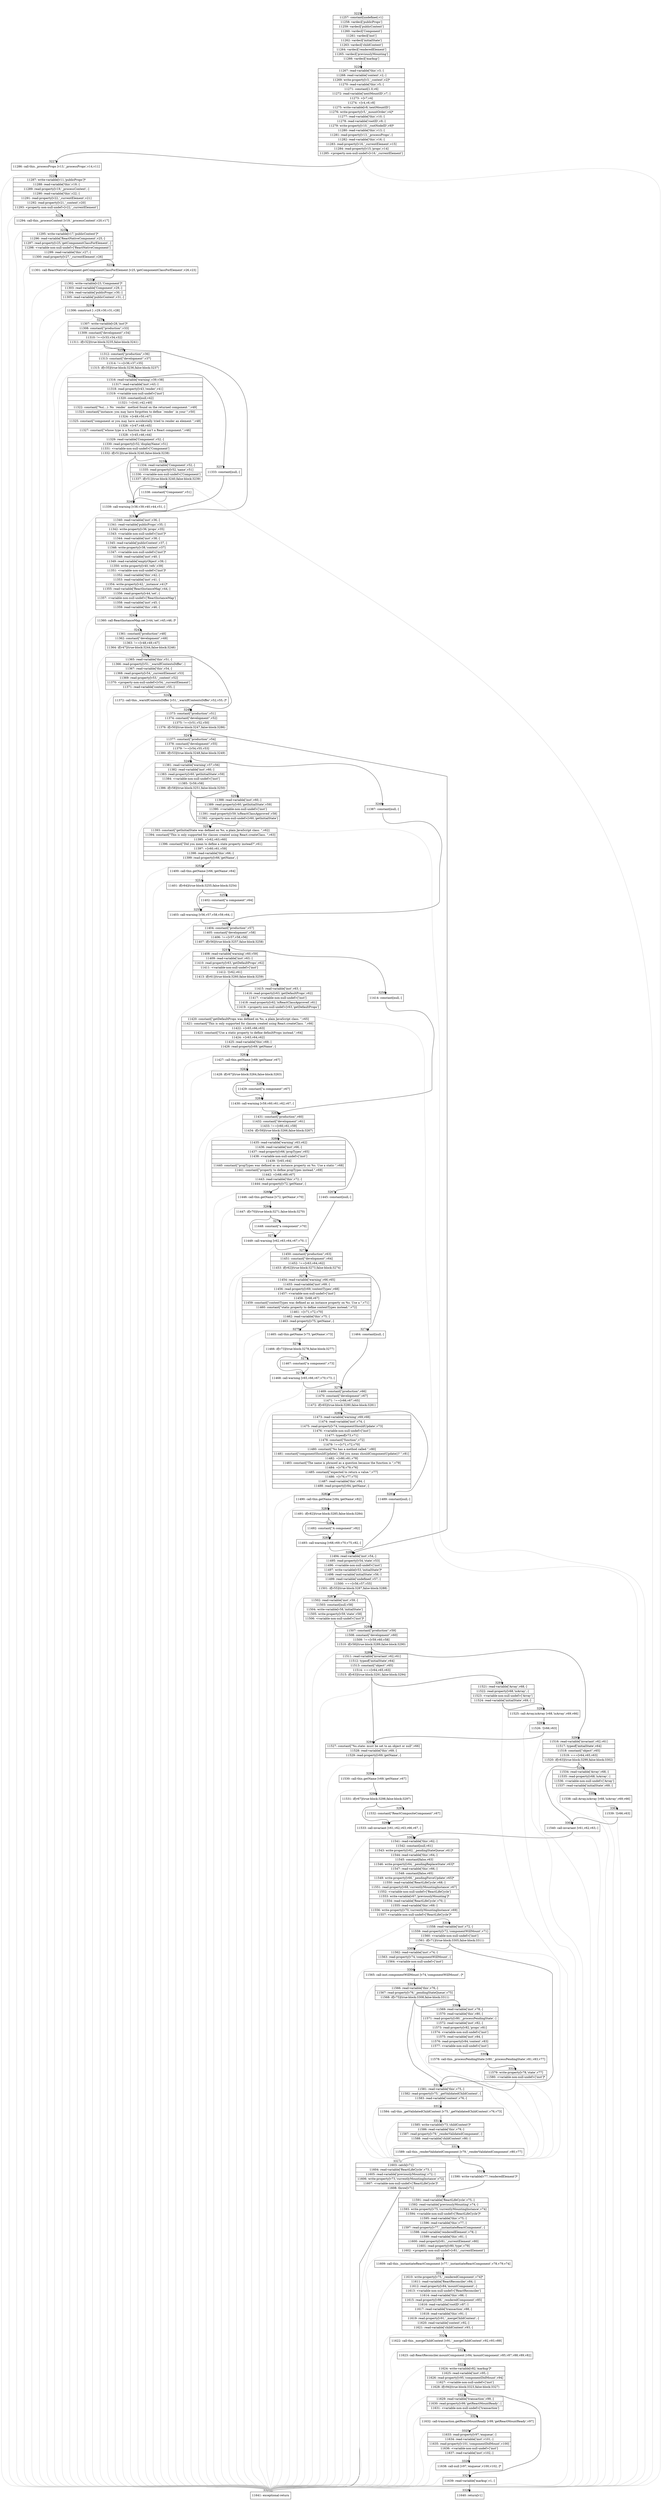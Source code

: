 digraph {
rankdir="TD"
BB_entry234[shape=none,label=""];
BB_entry234 -> BB3225 [tailport=s, headport=n, headlabel="    3225"]
BB3225 [shape=record label="{11257: constant[undefined,v1]|11258: vardecl['publicProps']|11259: vardecl['publicContext']|11260: vardecl['Component']|11261: vardecl['inst']|11262: vardecl['initialState']|11263: vardecl['childContext']|11264: vardecl['renderedElement']|11265: vardecl['previouslyMounting']|11266: vardecl['markup']}" ] 
BB3225 -> BB3226 [tailport=s, headport=n, headlabel="      3226"]
BB3226 [shape=record label="{11267: read-variable['this',v3,-]|11268: read-variable['context',v2,-]|11269: write-property[v3,'_context',v2]*|11270: read-variable['this',v5,-]|11271: constant[1.0,v6]|11272: read-variable['nextMountID',v7,-]|11273: +[v7,v4]|11274: +[v4,v6,v8]|11275: write-variable[v8,'nextMountID']|11276: write-property[v5,'_mountOrder',v4]*|11277: read-variable['this',v10,-]|11278: read-variable['rootID',v9,-]|11279: write-property[v10,'_rootNodeID',v9]*|11280: read-variable['this',v13,-]|11281: read-property[v13,'_processProps',-]|11282: read-variable['this',v16,-]|11283: read-property[v16,'_currentElement',v15]|11284: read-property[v15,'props',v14]|11285: \<property-non-null-undef\>[v16,'_currentElement']}" ] 
BB3226 -> BB3227 [tailport=s, headport=n, headlabel="      3227"]
BB3226 -> BB3329 [tailport=s, headport=n, color=gray, headlabel="      3329"]
BB3227 [shape=record label="{11286: call-this._processProps [v13,'_processProps',v14,v11]}" ] 
BB3227 -> BB3228 [tailport=s, headport=n, headlabel="      3228"]
BB3227 -> BB3329 [tailport=s, headport=n, color=gray]
BB3228 [shape=record label="{11287: write-variable[v11,'publicProps']*|11288: read-variable['this',v19,-]|11289: read-property[v19,'_processContext',-]|11290: read-variable['this',v22,-]|11291: read-property[v22,'_currentElement',v21]|11292: read-property[v21,'_context',v20]|11293: \<property-non-null-undef\>[v22,'_currentElement']}" ] 
BB3228 -> BB3229 [tailport=s, headport=n, headlabel="      3229"]
BB3228 -> BB3329 [tailport=s, headport=n, color=gray]
BB3229 [shape=record label="{11294: call-this._processContext [v19,'_processContext',v20,v17]}" ] 
BB3229 -> BB3230 [tailport=s, headport=n, headlabel="      3230"]
BB3229 -> BB3329 [tailport=s, headport=n, color=gray]
BB3230 [shape=record label="{11295: write-variable[v17,'publicContext']*|11296: read-variable['ReactNativeComponent',v25,-]|11297: read-property[v25,'getComponentClassForElement',-]|11298: \<variable-non-null-undef\>['ReactNativeComponent']|11299: read-variable['this',v27,-]|11300: read-property[v27,'_currentElement',v26]}" ] 
BB3230 -> BB3231 [tailport=s, headport=n, headlabel="      3231"]
BB3230 -> BB3329 [tailport=s, headport=n, color=gray]
BB3231 [shape=record label="{11301: call-ReactNativeComponent.getComponentClassForElement [v25,'getComponentClassForElement',v26,v23]}" ] 
BB3231 -> BB3232 [tailport=s, headport=n, headlabel="      3232"]
BB3231 -> BB3329 [tailport=s, headport=n, color=gray]
BB3232 [shape=record label="{11302: write-variable[v23,'Component']*|11303: read-variable['Component',v29,-]|11304: read-variable['publicProps',v30,-]|11305: read-variable['publicContext',v31,-]}" ] 
BB3232 -> BB3233 [tailport=s, headport=n, headlabel="      3233"]
BB3232 -> BB3329 [tailport=s, headport=n, color=gray]
BB3233 [shape=record label="{11306: construct [-,v29,v30,v31,v28]}" ] 
BB3233 -> BB3234 [tailport=s, headport=n, headlabel="      3234"]
BB3233 -> BB3329 [tailport=s, headport=n, color=gray]
BB3234 [shape=record label="{11307: write-variable[v28,'inst']*|11308: constant[\"production\",v33]|11309: constant[\"development\",v34]|11310: !==[v33,v34,v32]|11311: if[v32](true-block:3235,false-block:3241)}" ] 
BB3234 -> BB3235 [tailport=s, headport=n, headlabel="      3235"]
BB3234 -> BB3241 [tailport=s, headport=n, headlabel="      3241"]
BB3234 -> BB3329 [tailport=s, headport=n, color=gray]
BB3235 [shape=record label="{11312: constant[\"production\",v36]|11313: constant[\"development\",v37]|11314: !==[v36,v37,v35]|11315: if[v35](true-block:3236,false-block:3237)}" ] 
BB3235 -> BB3236 [tailport=s, headport=n, headlabel="      3236"]
BB3235 -> BB3237 [tailport=s, headport=n, headlabel="      3237"]
BB3235 -> BB3329 [tailport=s, headport=n, color=gray]
BB3236 [shape=record label="{11316: read-variable['warning',v39,v38]|11317: read-variable['inst',v43,-]|11318: read-property[v43,'render',v41]|11319: \<variable-non-null-undef\>['inst']|11320: constant[null,v42]|11321: !=[v41,v42,v40]|11322: constant[\"%s(...): No `render` method found on the returned component \",v49]|11323: constant[\"instance: you may have forgotten to define `render` in your \",v50]|11324: +[v49,v50,v47]|11325: constant[\"component or you may have accidentally tried to render an element \",v48]|11326: +[v47,v48,v45]|11327: constant[\"whose type is a function that isn't a React component.\",v46]|11328: +[v45,v46,v44]|11329: read-variable['Component',v52,-]|11330: read-property[v52,'displayName',v51]|11331: \<variable-non-null-undef\>['Component']|11332: if[v51](true-block:3240,false-block:3238)}" ] 
BB3236 -> BB3240 [tailport=s, headport=n, headlabel="      3240"]
BB3236 -> BB3238 [tailport=s, headport=n, headlabel="      3238"]
BB3236 -> BB3329 [tailport=s, headport=n, color=gray]
BB3237 [shape=record label="{11333: constant[null,-]}" ] 
BB3237 -> BB3241 [tailport=s, headport=n]
BB3238 [shape=record label="{11334: read-variable['Component',v52,-]|11335: read-property[v52,'name',v51]|11336: \<variable-non-null-undef\>['Component']|11337: if[v51](true-block:3240,false-block:3239)}" ] 
BB3238 -> BB3240 [tailport=s, headport=n]
BB3238 -> BB3239 [tailport=s, headport=n, headlabel="      3239"]
BB3238 -> BB3329 [tailport=s, headport=n, color=gray]
BB3239 [shape=record label="{11338: constant[\"Component\",v51]}" ] 
BB3239 -> BB3240 [tailport=s, headport=n]
BB3240 [shape=record label="{11339: call-warning [v38,v39,v40,v44,v51,-]}" ] 
BB3240 -> BB3241 [tailport=s, headport=n]
BB3240 -> BB3329 [tailport=s, headport=n, color=gray]
BB3241 [shape=record label="{11340: read-variable['inst',v36,-]|11341: read-variable['publicProps',v35,-]|11342: write-property[v36,'props',v35]|11343: \<variable-non-null-undef\>['inst']*|11344: read-variable['inst',v38,-]|11345: read-variable['publicContext',v37,-]|11346: write-property[v38,'context',v37]|11347: \<variable-non-null-undef\>['inst']*|11348: read-variable['inst',v40,-]|11349: read-variable['emptyObject',v39,-]|11350: write-property[v40,'refs',v39]|11351: \<variable-non-null-undef\>['inst']*|11352: read-variable['this',v42,-]|11353: read-variable['inst',v41,-]|11354: write-property[v42,'_instance',v41]*|11355: read-variable['ReactInstanceMap',v44,-]|11356: read-property[v44,'set',-]|11357: \<variable-non-null-undef\>['ReactInstanceMap']|11358: read-variable['inst',v45,-]|11359: read-variable['this',v46,-]}" ] 
BB3241 -> BB3242 [tailport=s, headport=n, headlabel="      3242"]
BB3241 -> BB3329 [tailport=s, headport=n, color=gray]
BB3242 [shape=record label="{11360: call-ReactInstanceMap.set [v44,'set',v45,v46,-]*}" ] 
BB3242 -> BB3243 [tailport=s, headport=n, headlabel="      3243"]
BB3242 -> BB3329 [tailport=s, headport=n, color=gray]
BB3243 [shape=record label="{11361: constant[\"production\",v48]|11362: constant[\"development\",v49]|11363: !==[v48,v49,v47]|11364: if[v47](true-block:3244,false-block:3246)}" ] 
BB3243 -> BB3244 [tailport=s, headport=n, headlabel="      3244"]
BB3243 -> BB3246 [tailport=s, headport=n, headlabel="      3246"]
BB3243 -> BB3329 [tailport=s, headport=n, color=gray]
BB3244 [shape=record label="{11365: read-variable['this',v51,-]|11366: read-property[v51,'_warnIfContextsDiffer',-]|11367: read-variable['this',v54,-]|11368: read-property[v54,'_currentElement',v53]|11369: read-property[v53,'_context',v52]|11370: \<property-non-null-undef\>[v54,'_currentElement']|11371: read-variable['context',v55,-]}" ] 
BB3244 -> BB3245 [tailport=s, headport=n, headlabel="      3245"]
BB3244 -> BB3329 [tailport=s, headport=n, color=gray]
BB3245 [shape=record label="{11372: call-this._warnIfContextsDiffer [v51,'_warnIfContextsDiffer',v52,v55,-]*}" ] 
BB3245 -> BB3246 [tailport=s, headport=n]
BB3245 -> BB3329 [tailport=s, headport=n, color=gray]
BB3246 [shape=record label="{11373: constant[\"production\",v51]|11374: constant[\"development\",v52]|11375: !==[v51,v52,v50]|11376: if[v50](true-block:3247,false-block:3286)}" ] 
BB3246 -> BB3247 [tailport=s, headport=n, headlabel="      3247"]
BB3246 -> BB3286 [tailport=s, headport=n, headlabel="      3286"]
BB3246 -> BB3329 [tailport=s, headport=n, color=gray]
BB3247 [shape=record label="{11377: constant[\"production\",v54]|11378: constant[\"development\",v55]|11379: !==[v54,v55,v53]|11380: if[v53](true-block:3248,false-block:3249)}" ] 
BB3247 -> BB3248 [tailport=s, headport=n, headlabel="      3248"]
BB3247 -> BB3249 [tailport=s, headport=n, headlabel="      3249"]
BB3247 -> BB3329 [tailport=s, headport=n, color=gray]
BB3248 [shape=record label="{11381: read-variable['warning',v57,v56]|11382: read-variable['inst',v60,-]|11383: read-property[v60,'getInitialState',v59]|11384: \<variable-non-null-undef\>['inst']|11385: ![v59,v58]|11386: if[v58](true-block:3251,false-block:3250)}" ] 
BB3248 -> BB3251 [tailport=s, headport=n, headlabel="      3251"]
BB3248 -> BB3250 [tailport=s, headport=n, headlabel="      3250"]
BB3248 -> BB3329 [tailport=s, headport=n, color=gray]
BB3249 [shape=record label="{11387: constant[null,-]}" ] 
BB3249 -> BB3256 [tailport=s, headport=n, headlabel="      3256"]
BB3250 [shape=record label="{11388: read-variable['inst',v60,-]|11389: read-property[v60,'getInitialState',v59]|11390: \<variable-non-null-undef\>['inst']|11391: read-property[v59,'isReactClassApproved',v58]|11392: \<property-non-null-undef\>[v60,'getInitialState']}" ] 
BB3250 -> BB3251 [tailport=s, headport=n]
BB3250 -> BB3329 [tailport=s, headport=n, color=gray]
BB3251 [shape=record label="{11393: constant[\"getInitialState was defined on %s, a plain JavaScript class. \",v62]|11394: constant[\"This is only supported for classes created using React.createClass. \",v63]|11395: +[v62,v63,v60]|11396: constant[\"Did you mean to define a state property instead?\",v61]|11397: +[v60,v61,v59]|11398: read-variable['this',v66,-]|11399: read-property[v66,'getName',-]}" ] 
BB3251 -> BB3252 [tailport=s, headport=n, headlabel="      3252"]
BB3251 -> BB3329 [tailport=s, headport=n, color=gray]
BB3252 [shape=record label="{11400: call-this.getName [v66,'getName',v64]}" ] 
BB3252 -> BB3253 [tailport=s, headport=n, headlabel="      3253"]
BB3252 -> BB3329 [tailport=s, headport=n, color=gray]
BB3253 [shape=record label="{11401: if[v64](true-block:3255,false-block:3254)}" ] 
BB3253 -> BB3255 [tailport=s, headport=n, headlabel="      3255"]
BB3253 -> BB3254 [tailport=s, headport=n, headlabel="      3254"]
BB3254 [shape=record label="{11402: constant[\"a component\",v64]}" ] 
BB3254 -> BB3255 [tailport=s, headport=n]
BB3255 [shape=record label="{11403: call-warning [v56,v57,v58,v59,v64,-]}" ] 
BB3255 -> BB3256 [tailport=s, headport=n]
BB3255 -> BB3329 [tailport=s, headport=n, color=gray]
BB3256 [shape=record label="{11404: constant[\"production\",v57]|11405: constant[\"development\",v58]|11406: !==[v57,v58,v56]|11407: if[v56](true-block:3257,false-block:3258)}" ] 
BB3256 -> BB3257 [tailport=s, headport=n, headlabel="      3257"]
BB3256 -> BB3258 [tailport=s, headport=n, headlabel="      3258"]
BB3256 -> BB3329 [tailport=s, headport=n, color=gray]
BB3257 [shape=record label="{11408: read-variable['warning',v60,v59]|11409: read-variable['inst',v63,-]|11410: read-property[v63,'getDefaultProps',v62]|11411: \<variable-non-null-undef\>['inst']|11412: ![v62,v61]|11413: if[v61](true-block:3260,false-block:3259)}" ] 
BB3257 -> BB3260 [tailport=s, headport=n, headlabel="      3260"]
BB3257 -> BB3259 [tailport=s, headport=n, headlabel="      3259"]
BB3257 -> BB3329 [tailport=s, headport=n, color=gray]
BB3258 [shape=record label="{11414: constant[null,-]}" ] 
BB3258 -> BB3265 [tailport=s, headport=n, headlabel="      3265"]
BB3259 [shape=record label="{11415: read-variable['inst',v63,-]|11416: read-property[v63,'getDefaultProps',v62]|11417: \<variable-non-null-undef\>['inst']|11418: read-property[v62,'isReactClassApproved',v61]|11419: \<property-non-null-undef\>[v63,'getDefaultProps']}" ] 
BB3259 -> BB3260 [tailport=s, headport=n]
BB3259 -> BB3329 [tailport=s, headport=n, color=gray]
BB3260 [shape=record label="{11420: constant[\"getDefaultProps was defined on %s, a plain JavaScript class. \",v65]|11421: constant[\"This is only supported for classes created using React.createClass. \",v66]|11422: +[v65,v66,v63]|11423: constant[\"Use a static property to define defaultProps instead.\",v64]|11424: +[v63,v64,v62]|11425: read-variable['this',v69,-]|11426: read-property[v69,'getName',-]}" ] 
BB3260 -> BB3261 [tailport=s, headport=n, headlabel="      3261"]
BB3260 -> BB3329 [tailport=s, headport=n, color=gray]
BB3261 [shape=record label="{11427: call-this.getName [v69,'getName',v67]}" ] 
BB3261 -> BB3262 [tailport=s, headport=n, headlabel="      3262"]
BB3261 -> BB3329 [tailport=s, headport=n, color=gray]
BB3262 [shape=record label="{11428: if[v67](true-block:3264,false-block:3263)}" ] 
BB3262 -> BB3264 [tailport=s, headport=n, headlabel="      3264"]
BB3262 -> BB3263 [tailport=s, headport=n, headlabel="      3263"]
BB3263 [shape=record label="{11429: constant[\"a component\",v67]}" ] 
BB3263 -> BB3264 [tailport=s, headport=n]
BB3264 [shape=record label="{11430: call-warning [v59,v60,v61,v62,v67,-]}" ] 
BB3264 -> BB3265 [tailport=s, headport=n]
BB3264 -> BB3329 [tailport=s, headport=n, color=gray]
BB3265 [shape=record label="{11431: constant[\"production\",v60]|11432: constant[\"development\",v61]|11433: !==[v60,v61,v59]|11434: if[v59](true-block:3266,false-block:3267)}" ] 
BB3265 -> BB3266 [tailport=s, headport=n, headlabel="      3266"]
BB3265 -> BB3267 [tailport=s, headport=n, headlabel="      3267"]
BB3265 -> BB3329 [tailport=s, headport=n, color=gray]
BB3266 [shape=record label="{11435: read-variable['warning',v63,v62]|11436: read-variable['inst',v66,-]|11437: read-property[v66,'propTypes',v65]|11438: \<variable-non-null-undef\>['inst']|11439: ![v65,v64]|11440: constant[\"propTypes was defined as an instance property on %s. Use a static \",v68]|11441: constant[\"property to define propTypes instead.\",v69]|11442: +[v68,v69,v67]|11443: read-variable['this',v72,-]|11444: read-property[v72,'getName',-]}" ] 
BB3266 -> BB3268 [tailport=s, headport=n, headlabel="      3268"]
BB3266 -> BB3329 [tailport=s, headport=n, color=gray]
BB3267 [shape=record label="{11445: constant[null,-]}" ] 
BB3267 -> BB3272 [tailport=s, headport=n, headlabel="      3272"]
BB3268 [shape=record label="{11446: call-this.getName [v72,'getName',v70]}" ] 
BB3268 -> BB3269 [tailport=s, headport=n, headlabel="      3269"]
BB3268 -> BB3329 [tailport=s, headport=n, color=gray]
BB3269 [shape=record label="{11447: if[v70](true-block:3271,false-block:3270)}" ] 
BB3269 -> BB3271 [tailport=s, headport=n, headlabel="      3271"]
BB3269 -> BB3270 [tailport=s, headport=n, headlabel="      3270"]
BB3270 [shape=record label="{11448: constant[\"a component\",v70]}" ] 
BB3270 -> BB3271 [tailport=s, headport=n]
BB3271 [shape=record label="{11449: call-warning [v62,v63,v64,v67,v70,-]}" ] 
BB3271 -> BB3272 [tailport=s, headport=n]
BB3271 -> BB3329 [tailport=s, headport=n, color=gray]
BB3272 [shape=record label="{11450: constant[\"production\",v63]|11451: constant[\"development\",v64]|11452: !==[v63,v64,v62]|11453: if[v62](true-block:3273,false-block:3274)}" ] 
BB3272 -> BB3273 [tailport=s, headport=n, headlabel="      3273"]
BB3272 -> BB3274 [tailport=s, headport=n, headlabel="      3274"]
BB3272 -> BB3329 [tailport=s, headport=n, color=gray]
BB3273 [shape=record label="{11454: read-variable['warning',v66,v65]|11455: read-variable['inst',v69,-]|11456: read-property[v69,'contextTypes',v68]|11457: \<variable-non-null-undef\>['inst']|11458: ![v68,v67]|11459: constant[\"contextTypes was defined as an instance property on %s. Use a \",v71]|11460: constant[\"static property to define contextTypes instead.\",v72]|11461: +[v71,v72,v70]|11462: read-variable['this',v75,-]|11463: read-property[v75,'getName',-]}" ] 
BB3273 -> BB3275 [tailport=s, headport=n, headlabel="      3275"]
BB3273 -> BB3329 [tailport=s, headport=n, color=gray]
BB3274 [shape=record label="{11464: constant[null,-]}" ] 
BB3274 -> BB3279 [tailport=s, headport=n, headlabel="      3279"]
BB3275 [shape=record label="{11465: call-this.getName [v75,'getName',v73]}" ] 
BB3275 -> BB3276 [tailport=s, headport=n, headlabel="      3276"]
BB3275 -> BB3329 [tailport=s, headport=n, color=gray]
BB3276 [shape=record label="{11466: if[v73](true-block:3278,false-block:3277)}" ] 
BB3276 -> BB3278 [tailport=s, headport=n, headlabel="      3278"]
BB3276 -> BB3277 [tailport=s, headport=n, headlabel="      3277"]
BB3277 [shape=record label="{11467: constant[\"a component\",v73]}" ] 
BB3277 -> BB3278 [tailport=s, headport=n]
BB3278 [shape=record label="{11468: call-warning [v65,v66,v67,v70,v73,-]}" ] 
BB3278 -> BB3279 [tailport=s, headport=n]
BB3278 -> BB3329 [tailport=s, headport=n, color=gray]
BB3279 [shape=record label="{11469: constant[\"production\",v66]|11470: constant[\"development\",v67]|11471: !==[v66,v67,v65]|11472: if[v65](true-block:3280,false-block:3281)}" ] 
BB3279 -> BB3280 [tailport=s, headport=n, headlabel="      3280"]
BB3279 -> BB3281 [tailport=s, headport=n, headlabel="      3281"]
BB3279 -> BB3329 [tailport=s, headport=n, color=gray]
BB3280 [shape=record label="{11473: read-variable['warning',v69,v68]|11474: read-variable['inst',v74,-]|11475: read-property[v74,'componentShouldUpdate',v73]|11476: \<variable-non-null-undef\>['inst']|11477: typeof[v73,v71]|11478: constant[\"function\",v72]|11479: !==[v71,v72,v70]|11480: constant[\"%s has a method called \",v80]|11481: constant[\"componentShouldUpdate(). Did you mean shouldComponentUpdate()? \",v81]|11482: +[v80,v81,v78]|11483: constant[\"The name is phrased as a question because the function is \",v79]|11484: +[v78,v79,v76]|11485: constant[\"expected to return a value.\",v77]|11486: +[v76,v77,v75]|11487: read-variable['this',v84,-]|11488: read-property[v84,'getName',-]}" ] 
BB3280 -> BB3282 [tailport=s, headport=n, headlabel="      3282"]
BB3280 -> BB3329 [tailport=s, headport=n, color=gray]
BB3281 [shape=record label="{11489: constant[null,-]}" ] 
BB3281 -> BB3286 [tailport=s, headport=n]
BB3282 [shape=record label="{11490: call-this.getName [v84,'getName',v82]}" ] 
BB3282 -> BB3283 [tailport=s, headport=n, headlabel="      3283"]
BB3282 -> BB3329 [tailport=s, headport=n, color=gray]
BB3283 [shape=record label="{11491: if[v82](true-block:3285,false-block:3284)}" ] 
BB3283 -> BB3285 [tailport=s, headport=n, headlabel="      3285"]
BB3283 -> BB3284 [tailport=s, headport=n, headlabel="      3284"]
BB3284 [shape=record label="{11492: constant[\"A component\",v82]}" ] 
BB3284 -> BB3285 [tailport=s, headport=n]
BB3285 [shape=record label="{11493: call-warning [v68,v69,v70,v75,v82,-]}" ] 
BB3285 -> BB3286 [tailport=s, headport=n]
BB3285 -> BB3329 [tailport=s, headport=n, color=gray]
BB3286 [shape=record label="{11494: read-variable['inst',v54,-]|11495: read-property[v54,'state',v53]|11496: \<variable-non-null-undef\>['inst']|11497: write-variable[v53,'initialState']*|11498: read-variable['initialState',v56,-]|11499: read-variable['undefined',v57,-]|11500: ===[v56,v57,v55]|11501: if[v55](true-block:3287,false-block:3288)}" ] 
BB3286 -> BB3287 [tailport=s, headport=n, headlabel="      3287"]
BB3286 -> BB3288 [tailport=s, headport=n, headlabel="      3288"]
BB3286 -> BB3329 [tailport=s, headport=n, color=gray]
BB3287 [shape=record label="{11502: read-variable['inst',v59,-]|11503: constant[null,v58]|11504: write-variable[v58,'initialState']|11505: write-property[v59,'state',v58]|11506: \<variable-non-null-undef\>['inst']*}" ] 
BB3287 -> BB3288 [tailport=s, headport=n]
BB3287 -> BB3329 [tailport=s, headport=n, color=gray]
BB3288 [shape=record label="{11507: constant[\"production\",v59]|11508: constant[\"development\",v60]|11509: !==[v59,v60,v58]|11510: if[v58](true-block:3289,false-block:3290)}" ] 
BB3288 -> BB3289 [tailport=s, headport=n, headlabel="      3289"]
BB3288 -> BB3290 [tailport=s, headport=n, headlabel="      3290"]
BB3288 -> BB3329 [tailport=s, headport=n, color=gray]
BB3289 [shape=record label="{11511: read-variable['invariant',v62,v61]|11512: typeof['initialState',v64]|11513: constant[\"object\",v65]|11514: ===[v64,v65,v63]|11515: if[v63](true-block:3291,false-block:3294)}" ] 
BB3289 -> BB3294 [tailport=s, headport=n, headlabel="      3294"]
BB3289 -> BB3291 [tailport=s, headport=n, headlabel="      3291"]
BB3289 -> BB3329 [tailport=s, headport=n, color=gray]
BB3290 [shape=record label="{11516: read-variable['invariant',v62,v61]|11517: typeof['initialState',v64]|11518: constant[\"object\",v65]|11519: ===[v64,v65,v63]|11520: if[v63](true-block:3299,false-block:3302)}" ] 
BB3290 -> BB3302 [tailport=s, headport=n, headlabel="      3302"]
BB3290 -> BB3299 [tailport=s, headport=n, headlabel="      3299"]
BB3290 -> BB3329 [tailport=s, headport=n, color=gray]
BB3291 [shape=record label="{11521: read-variable['Array',v68,-]|11522: read-property[v68,'isArray',-]|11523: \<variable-non-null-undef\>['Array']|11524: read-variable['initialState',v69,-]}" ] 
BB3291 -> BB3292 [tailport=s, headport=n, headlabel="      3292"]
BB3291 -> BB3329 [tailport=s, headport=n, color=gray]
BB3292 [shape=record label="{11525: call-Array.isArray [v68,'isArray',v69,v66]}" ] 
BB3292 -> BB3293 [tailport=s, headport=n, headlabel="      3293"]
BB3292 -> BB3329 [tailport=s, headport=n, color=gray]
BB3293 [shape=record label="{11526: ![v66,v63]}" ] 
BB3293 -> BB3294 [tailport=s, headport=n]
BB3293 -> BB3329 [tailport=s, headport=n, color=gray]
BB3294 [shape=record label="{11527: constant[\"%s.state: must be set to an object or null\",v66]|11528: read-variable['this',v69,-]|11529: read-property[v69,'getName',-]}" ] 
BB3294 -> BB3295 [tailport=s, headport=n, headlabel="      3295"]
BB3294 -> BB3329 [tailport=s, headport=n, color=gray]
BB3295 [shape=record label="{11530: call-this.getName [v69,'getName',v67]}" ] 
BB3295 -> BB3296 [tailport=s, headport=n, headlabel="      3296"]
BB3295 -> BB3329 [tailport=s, headport=n, color=gray]
BB3296 [shape=record label="{11531: if[v67](true-block:3298,false-block:3297)}" ] 
BB3296 -> BB3298 [tailport=s, headport=n, headlabel="      3298"]
BB3296 -> BB3297 [tailport=s, headport=n, headlabel="      3297"]
BB3297 [shape=record label="{11532: constant[\"ReactCompositeComponent\",v67]}" ] 
BB3297 -> BB3298 [tailport=s, headport=n]
BB3298 [shape=record label="{11533: call-invariant [v61,v62,v63,v66,v67,-]}" ] 
BB3298 -> BB3303 [tailport=s, headport=n, headlabel="      3303"]
BB3298 -> BB3329 [tailport=s, headport=n, color=gray]
BB3299 [shape=record label="{11534: read-variable['Array',v68,-]|11535: read-property[v68,'isArray',-]|11536: \<variable-non-null-undef\>['Array']|11537: read-variable['initialState',v69,-]}" ] 
BB3299 -> BB3300 [tailport=s, headport=n, headlabel="      3300"]
BB3299 -> BB3329 [tailport=s, headport=n, color=gray]
BB3300 [shape=record label="{11538: call-Array.isArray [v68,'isArray',v69,v66]}" ] 
BB3300 -> BB3301 [tailport=s, headport=n, headlabel="      3301"]
BB3300 -> BB3329 [tailport=s, headport=n, color=gray]
BB3301 [shape=record label="{11539: ![v66,v63]}" ] 
BB3301 -> BB3302 [tailport=s, headport=n]
BB3301 -> BB3329 [tailport=s, headport=n, color=gray]
BB3302 [shape=record label="{11540: call-invariant [v61,v62,v63,-]}" ] 
BB3302 -> BB3303 [tailport=s, headport=n]
BB3302 -> BB3329 [tailport=s, headport=n, color=gray]
BB3303 [shape=record label="{11541: read-variable['this',v62,-]|11542: constant[null,v61]|11543: write-property[v62,'_pendingStateQueue',v61]*|11544: read-variable['this',v64,-]|11545: constant[false,v63]|11546: write-property[v64,'_pendingReplaceState',v63]*|11547: read-variable['this',v66,-]|11548: constant[false,v65]|11549: write-property[v66,'_pendingForceUpdate',v65]*|11550: read-variable['ReactLifeCycle',v68,-]|11551: read-property[v68,'currentlyMountingInstance',v67]|11552: \<variable-non-null-undef\>['ReactLifeCycle']|11553: write-variable[v67,'previouslyMounting']*|11554: read-variable['ReactLifeCycle',v70,-]|11555: read-variable['this',v69,-]|11556: write-property[v70,'currentlyMountingInstance',v69]|11557: \<variable-non-null-undef\>['ReactLifeCycle']*}" ] 
BB3303 -> BB3304 [tailport=s, headport=n, headlabel="      3304"]
BB3303 -> BB3329 [tailport=s, headport=n, color=gray]
BB3304 [shape=record label="{11558: read-variable['inst',v72,-]|11559: read-property[v72,'componentWillMount',v71]|11560: \<variable-non-null-undef\>['inst']|11561: if[v71](true-block:3305,false-block:3311)}" ] 
BB3304 -> BB3305 [tailport=s, headport=n, headlabel="      3305"]
BB3304 -> BB3311 [tailport=s, headport=n, headlabel="      3311"]
BB3304 -> BB3317 [tailport=s, headport=n, color=gray, headlabel="      3317"]
BB3305 [shape=record label="{11562: read-variable['inst',v74,-]|11563: read-property[v74,'componentWillMount',-]|11564: \<variable-non-null-undef\>['inst']}" ] 
BB3305 -> BB3306 [tailport=s, headport=n, headlabel="      3306"]
BB3305 -> BB3317 [tailport=s, headport=n, color=gray]
BB3306 [shape=record label="{11565: call-inst.componentWillMount [v74,'componentWillMount',-]*}" ] 
BB3306 -> BB3307 [tailport=s, headport=n, headlabel="      3307"]
BB3306 -> BB3317 [tailport=s, headport=n, color=gray]
BB3307 [shape=record label="{11566: read-variable['this',v76,-]|11567: read-property[v76,'_pendingStateQueue',v75]|11568: if[v75](true-block:3308,false-block:3311)}" ] 
BB3307 -> BB3308 [tailport=s, headport=n, headlabel="      3308"]
BB3307 -> BB3311 [tailport=s, headport=n]
BB3307 -> BB3317 [tailport=s, headport=n, color=gray]
BB3308 [shape=record label="{11569: read-variable['inst',v78,-]|11570: read-variable['this',v80,-]|11571: read-property[v80,'_processPendingState',-]|11572: read-variable['inst',v82,-]|11573: read-property[v82,'props',v81]|11574: \<variable-non-null-undef\>['inst']|11575: read-variable['inst',v84,-]|11576: read-property[v84,'context',v83]|11577: \<variable-non-null-undef\>['inst']}" ] 
BB3308 -> BB3309 [tailport=s, headport=n, headlabel="      3309"]
BB3308 -> BB3317 [tailport=s, headport=n, color=gray]
BB3309 [shape=record label="{11578: call-this._processPendingState [v80,'_processPendingState',v81,v83,v77]}" ] 
BB3309 -> BB3310 [tailport=s, headport=n, headlabel="      3310"]
BB3309 -> BB3317 [tailport=s, headport=n, color=gray]
BB3310 [shape=record label="{11579: write-property[v78,'state',v77]|11580: \<variable-non-null-undef\>['inst']*}" ] 
BB3310 -> BB3311 [tailport=s, headport=n]
BB3310 -> BB3317 [tailport=s, headport=n, color=gray]
BB3311 [shape=record label="{11581: read-variable['this',v75,-]|11582: read-property[v75,'_getValidatedChildContext',-]|11583: read-variable['context',v76,-]}" ] 
BB3311 -> BB3312 [tailport=s, headport=n, headlabel="      3312"]
BB3311 -> BB3317 [tailport=s, headport=n, color=gray]
BB3312 [shape=record label="{11584: call-this._getValidatedChildContext [v75,'_getValidatedChildContext',v76,v73]}" ] 
BB3312 -> BB3313 [tailport=s, headport=n, headlabel="      3313"]
BB3312 -> BB3317 [tailport=s, headport=n, color=gray]
BB3313 [shape=record label="{11585: write-variable[v73,'childContext']*|11586: read-variable['this',v79,-]|11587: read-property[v79,'_renderValidatedComponent',-]|11588: read-variable['childContext',v80,-]}" ] 
BB3313 -> BB3314 [tailport=s, headport=n, headlabel="      3314"]
BB3313 -> BB3317 [tailport=s, headport=n, color=gray]
BB3314 [shape=record label="{11589: call-this._renderValidatedComponent [v79,'_renderValidatedComponent',v80,v77]}" ] 
BB3314 -> BB3315 [tailport=s, headport=n, headlabel="      3315"]
BB3314 -> BB3317 [tailport=s, headport=n, color=gray]
BB3315 [shape=record label="{11590: write-variable[v77,'renderedElement']*}" ] 
BB3315 -> BB3316 [tailport=s, headport=n, headlabel="      3316"]
BB3316 [shape=record label="{11591: read-variable['ReactLifeCycle',v75,-]|11592: read-variable['previouslyMounting',v74,-]|11593: write-property[v75,'currentlyMountingInstance',v74]|11594: \<variable-non-null-undef\>['ReactLifeCycle']*|11595: read-variable['this',v75,-]|11596: read-variable['this',v77,-]|11597: read-property[v77,'_instantiateReactComponent',-]|11598: read-variable['renderedElement',v78,-]|11599: read-variable['this',v81,-]|11600: read-property[v81,'_currentElement',v80]|11601: read-property[v80,'type',v79]|11602: \<property-non-null-undef\>[v81,'_currentElement']}" ] 
BB3316 -> BB3318 [tailport=s, headport=n, headlabel="      3318"]
BB3316 -> BB3329 [tailport=s, headport=n, color=gray]
BB3317 [shape=record label="{11603: catch[v71]|11604: read-variable['ReactLifeCycle',v73,-]|11605: read-variable['previouslyMounting',v72,-]|11606: write-property[v73,'currentlyMountingInstance',v72]|11607: \<variable-non-null-undef\>['ReactLifeCycle']*|11608: throw[v71]}" ] 
BB3317 -> BB3329 [tailport=s, headport=n]
BB3317 -> BB3329 [tailport=s, headport=n, color=gray]
BB3318 [shape=record label="{11609: call-this._instantiateReactComponent [v77,'_instantiateReactComponent',v78,v79,v74]}" ] 
BB3318 -> BB3319 [tailport=s, headport=n, headlabel="      3319"]
BB3318 -> BB3329 [tailport=s, headport=n, color=gray]
BB3319 [shape=record label="{11610: write-property[v75,'_renderedComponent',v74]*|11611: read-variable['ReactReconciler',v84,-]|11612: read-property[v84,'mountComponent',-]|11613: \<variable-non-null-undef\>['ReactReconciler']|11614: read-variable['this',v86,-]|11615: read-property[v86,'_renderedComponent',v85]|11616: read-variable['rootID',v87,-]|11617: read-variable['transaction',v88,-]|11618: read-variable['this',v91,-]|11619: read-property[v91,'_mergeChildContext',-]|11620: read-variable['context',v92,-]|11621: read-variable['childContext',v93,-]}" ] 
BB3319 -> BB3320 [tailport=s, headport=n, headlabel="      3320"]
BB3319 -> BB3329 [tailport=s, headport=n, color=gray]
BB3320 [shape=record label="{11622: call-this._mergeChildContext [v91,'_mergeChildContext',v92,v93,v89]}" ] 
BB3320 -> BB3321 [tailport=s, headport=n, headlabel="      3321"]
BB3320 -> BB3329 [tailport=s, headport=n, color=gray]
BB3321 [shape=record label="{11623: call-ReactReconciler.mountComponent [v84,'mountComponent',v85,v87,v88,v89,v82]}" ] 
BB3321 -> BB3322 [tailport=s, headport=n, headlabel="      3322"]
BB3321 -> BB3329 [tailport=s, headport=n, color=gray]
BB3322 [shape=record label="{11624: write-variable[v82,'markup']*|11625: read-variable['inst',v95,-]|11626: read-property[v95,'componentDidMount',v94]|11627: \<variable-non-null-undef\>['inst']|11628: if[v94](true-block:3323,false-block:3327)}" ] 
BB3322 -> BB3323 [tailport=s, headport=n, headlabel="      3323"]
BB3322 -> BB3327 [tailport=s, headport=n, headlabel="      3327"]
BB3322 -> BB3329 [tailport=s, headport=n, color=gray]
BB3323 [shape=record label="{11629: read-variable['transaction',v99,-]|11630: read-property[v99,'getReactMountReady',-]|11631: \<variable-non-null-undef\>['transaction']}" ] 
BB3323 -> BB3324 [tailport=s, headport=n, headlabel="      3324"]
BB3323 -> BB3329 [tailport=s, headport=n, color=gray]
BB3324 [shape=record label="{11632: call-transaction.getReactMountReady [v99,'getReactMountReady',v97]}" ] 
BB3324 -> BB3325 [tailport=s, headport=n, headlabel="      3325"]
BB3324 -> BB3329 [tailport=s, headport=n, color=gray]
BB3325 [shape=record label="{11633: read-property[v97,'enqueue',-]|11634: read-variable['inst',v101,-]|11635: read-property[v101,'componentDidMount',v100]|11636: \<variable-non-null-undef\>['inst']|11637: read-variable['inst',v102,-]}" ] 
BB3325 -> BB3326 [tailport=s, headport=n, headlabel="      3326"]
BB3325 -> BB3329 [tailport=s, headport=n, color=gray]
BB3326 [shape=record label="{11638: call-null [v97,'enqueue',v100,v102,-]*}" ] 
BB3326 -> BB3327 [tailport=s, headport=n]
BB3326 -> BB3329 [tailport=s, headport=n, color=gray]
BB3327 [shape=record label="{11639: read-variable['markup',v1,-]}" ] 
BB3327 -> BB3328 [tailport=s, headport=n, headlabel="      3328"]
BB3327 -> BB3329 [tailport=s, headport=n, color=gray]
BB3328 [shape=record label="{11640: return[v1]}" ] 
BB3329 [shape=record label="{11641: exceptional-return}" ] 
//#$~ 6443
}

